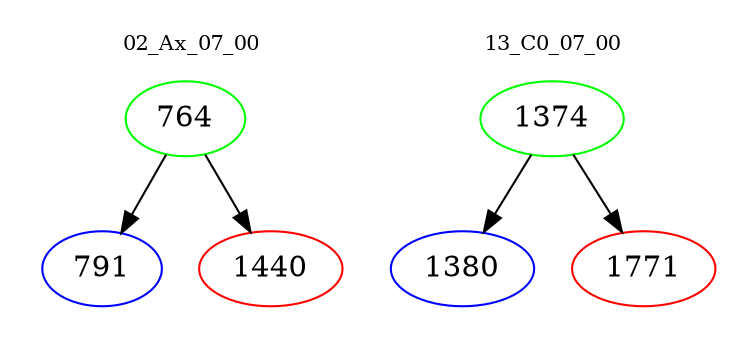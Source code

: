 digraph{
subgraph cluster_0 {
color = white
label = "02_Ax_07_00";
fontsize=10;
T0_764 [label="764", color="green"]
T0_764 -> T0_791 [color="black"]
T0_791 [label="791", color="blue"]
T0_764 -> T0_1440 [color="black"]
T0_1440 [label="1440", color="red"]
}
subgraph cluster_1 {
color = white
label = "13_C0_07_00";
fontsize=10;
T1_1374 [label="1374", color="green"]
T1_1374 -> T1_1380 [color="black"]
T1_1380 [label="1380", color="blue"]
T1_1374 -> T1_1771 [color="black"]
T1_1771 [label="1771", color="red"]
}
}
